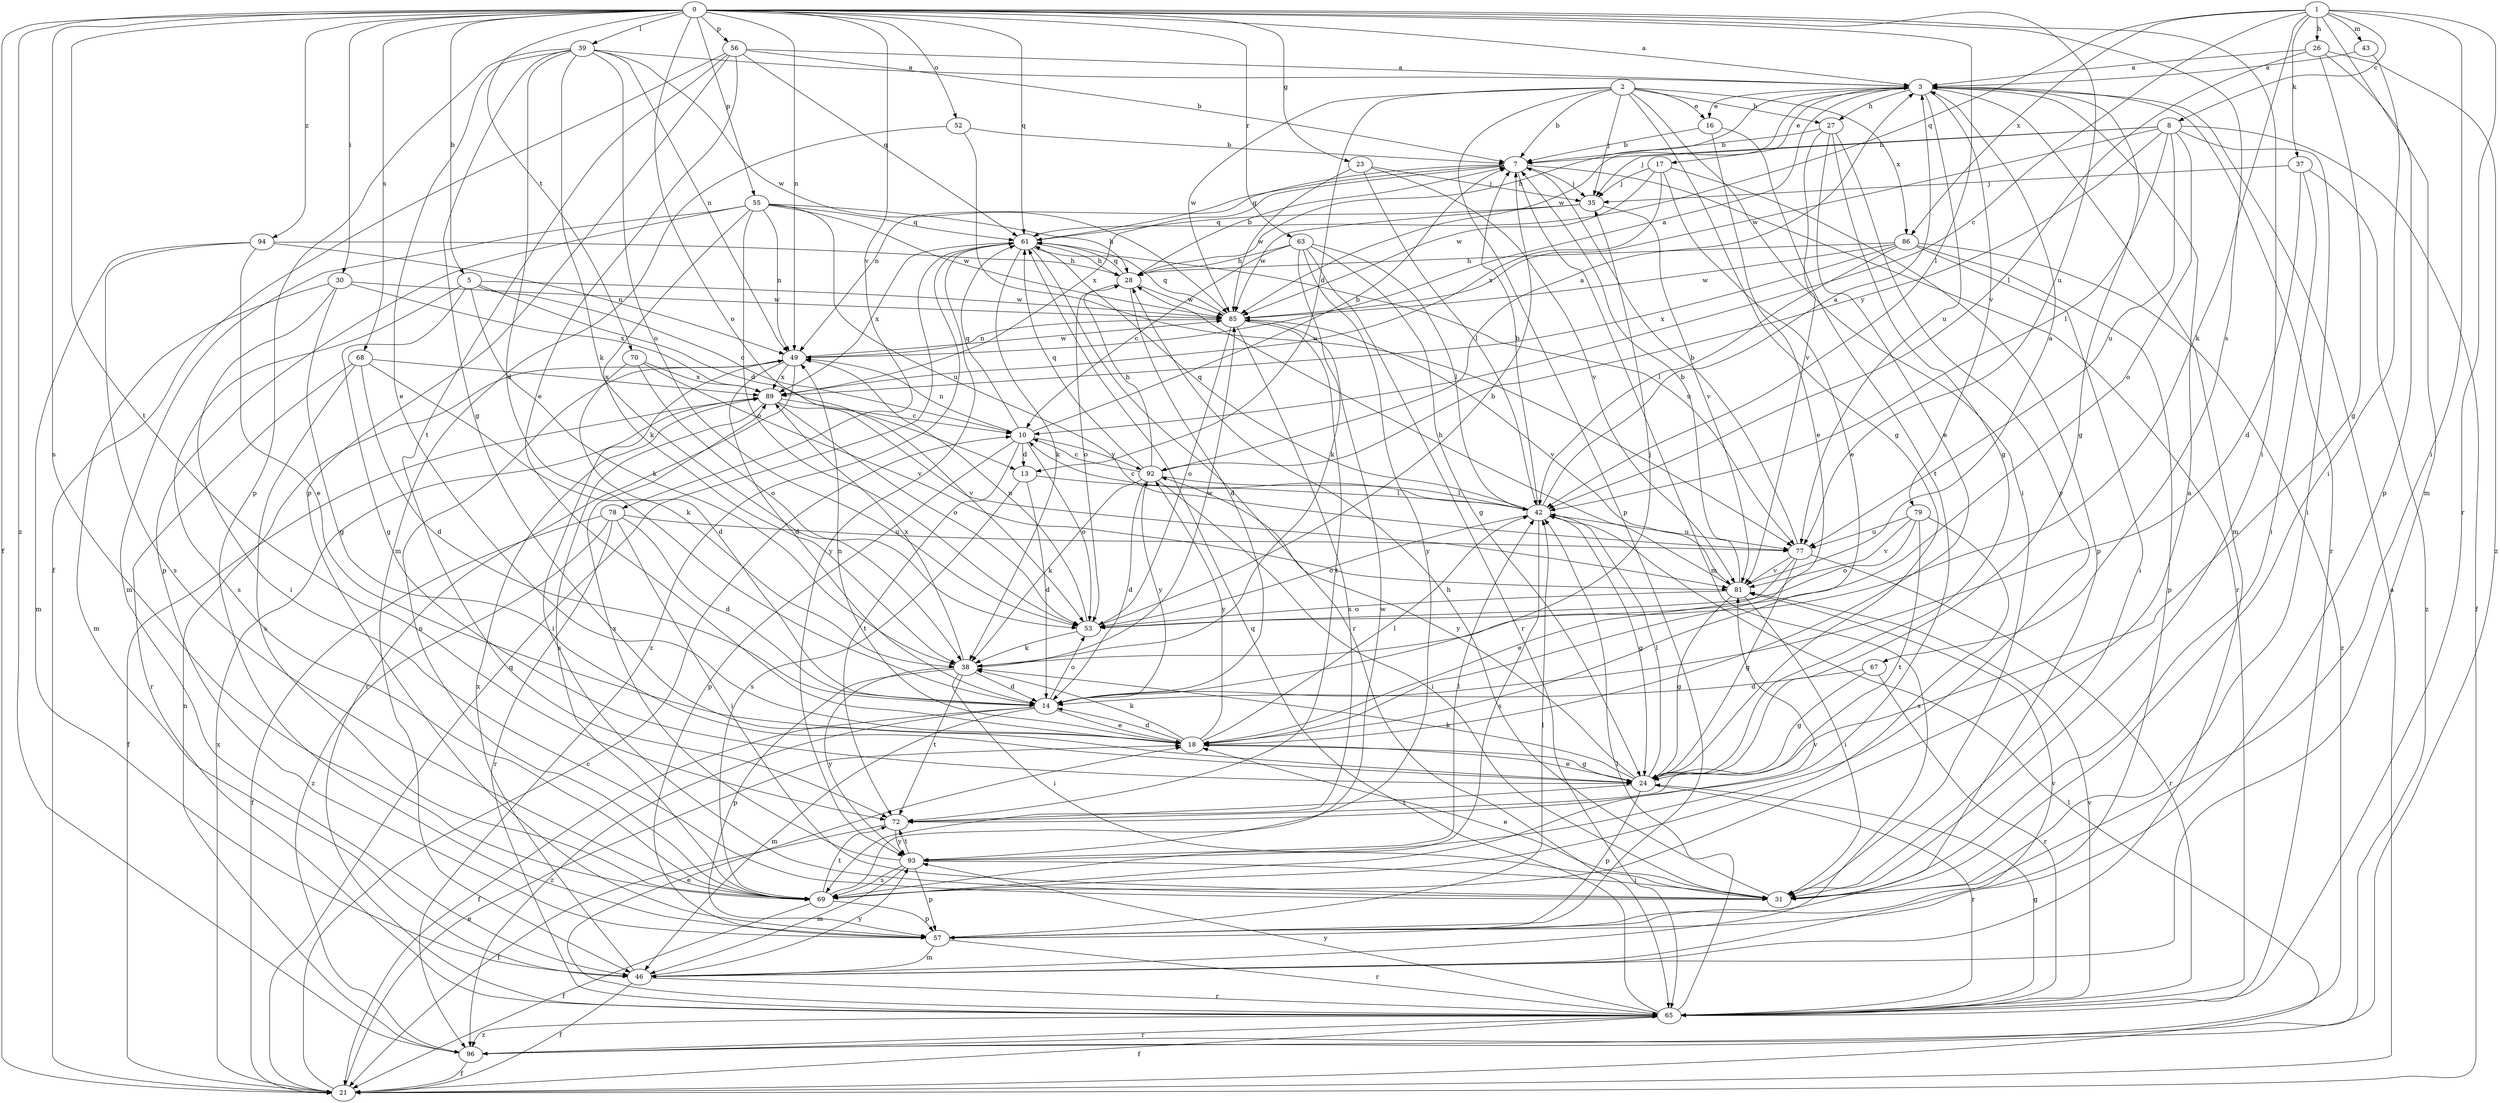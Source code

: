 strict digraph  {
0;
1;
2;
3;
5;
7;
8;
10;
13;
14;
16;
17;
18;
21;
23;
24;
26;
27;
28;
30;
31;
35;
37;
38;
39;
42;
43;
46;
49;
52;
53;
55;
56;
57;
61;
63;
65;
67;
68;
69;
70;
72;
77;
78;
79;
81;
85;
86;
89;
92;
93;
94;
96;
0 -> 3  [label=a];
0 -> 5  [label=b];
0 -> 21  [label=f];
0 -> 23  [label=g];
0 -> 30  [label=i];
0 -> 31  [label=i];
0 -> 39  [label=l];
0 -> 42  [label=l];
0 -> 49  [label=n];
0 -> 52  [label=o];
0 -> 53  [label=o];
0 -> 55  [label=p];
0 -> 56  [label=p];
0 -> 61  [label=q];
0 -> 63  [label=r];
0 -> 67  [label=s];
0 -> 68  [label=s];
0 -> 69  [label=s];
0 -> 70  [label=t];
0 -> 72  [label=t];
0 -> 77  [label=u];
0 -> 78  [label=v];
0 -> 94  [label=z];
0 -> 96  [label=z];
1 -> 8  [label=c];
1 -> 10  [label=c];
1 -> 26  [label=h];
1 -> 31  [label=i];
1 -> 37  [label=k];
1 -> 38  [label=k];
1 -> 43  [label=m];
1 -> 46  [label=m];
1 -> 61  [label=q];
1 -> 65  [label=r];
1 -> 86  [label=x];
2 -> 7  [label=b];
2 -> 13  [label=d];
2 -> 16  [label=e];
2 -> 24  [label=g];
2 -> 27  [label=h];
2 -> 31  [label=i];
2 -> 35  [label=j];
2 -> 57  [label=p];
2 -> 85  [label=w];
2 -> 86  [label=x];
3 -> 16  [label=e];
3 -> 17  [label=e];
3 -> 24  [label=g];
3 -> 27  [label=h];
3 -> 28  [label=h];
3 -> 46  [label=m];
3 -> 65  [label=r];
3 -> 77  [label=u];
3 -> 79  [label=v];
3 -> 85  [label=w];
5 -> 10  [label=c];
5 -> 13  [label=d];
5 -> 24  [label=g];
5 -> 38  [label=k];
5 -> 69  [label=s];
5 -> 85  [label=w];
7 -> 35  [label=j];
7 -> 46  [label=m];
7 -> 49  [label=n];
7 -> 61  [label=q];
7 -> 65  [label=r];
7 -> 89  [label=x];
8 -> 7  [label=b];
8 -> 21  [label=f];
8 -> 31  [label=i];
8 -> 35  [label=j];
8 -> 42  [label=l];
8 -> 53  [label=o];
8 -> 77  [label=u];
8 -> 85  [label=w];
8 -> 92  [label=y];
10 -> 7  [label=b];
10 -> 13  [label=d];
10 -> 49  [label=n];
10 -> 53  [label=o];
10 -> 57  [label=p];
10 -> 61  [label=q];
10 -> 72  [label=t];
10 -> 92  [label=y];
13 -> 14  [label=d];
13 -> 42  [label=l];
13 -> 69  [label=s];
14 -> 18  [label=e];
14 -> 21  [label=f];
14 -> 35  [label=j];
14 -> 46  [label=m];
14 -> 53  [label=o];
14 -> 92  [label=y];
14 -> 96  [label=z];
16 -> 7  [label=b];
16 -> 18  [label=e];
16 -> 72  [label=t];
17 -> 18  [label=e];
17 -> 35  [label=j];
17 -> 57  [label=p];
17 -> 85  [label=w];
17 -> 89  [label=x];
18 -> 14  [label=d];
18 -> 24  [label=g];
18 -> 38  [label=k];
18 -> 42  [label=l];
18 -> 49  [label=n];
18 -> 92  [label=y];
21 -> 3  [label=a];
21 -> 10  [label=c];
21 -> 18  [label=e];
21 -> 42  [label=l];
21 -> 61  [label=q];
21 -> 89  [label=x];
23 -> 35  [label=j];
23 -> 42  [label=l];
23 -> 81  [label=v];
23 -> 85  [label=w];
24 -> 18  [label=e];
24 -> 38  [label=k];
24 -> 42  [label=l];
24 -> 57  [label=p];
24 -> 65  [label=r];
24 -> 72  [label=t];
24 -> 92  [label=y];
26 -> 3  [label=a];
26 -> 24  [label=g];
26 -> 42  [label=l];
26 -> 57  [label=p];
26 -> 96  [label=z];
27 -> 7  [label=b];
27 -> 18  [label=e];
27 -> 24  [label=g];
27 -> 81  [label=v];
27 -> 93  [label=y];
28 -> 7  [label=b];
28 -> 14  [label=d];
28 -> 53  [label=o];
28 -> 61  [label=q];
28 -> 85  [label=w];
30 -> 24  [label=g];
30 -> 31  [label=i];
30 -> 46  [label=m];
30 -> 85  [label=w];
30 -> 89  [label=x];
31 -> 18  [label=e];
31 -> 28  [label=h];
35 -> 61  [label=q];
35 -> 81  [label=v];
35 -> 85  [label=w];
37 -> 14  [label=d];
37 -> 31  [label=i];
37 -> 35  [label=j];
37 -> 96  [label=z];
38 -> 14  [label=d];
38 -> 31  [label=i];
38 -> 57  [label=p];
38 -> 72  [label=t];
38 -> 85  [label=w];
38 -> 89  [label=x];
38 -> 93  [label=y];
39 -> 3  [label=a];
39 -> 14  [label=d];
39 -> 18  [label=e];
39 -> 24  [label=g];
39 -> 38  [label=k];
39 -> 49  [label=n];
39 -> 53  [label=o];
39 -> 57  [label=p];
39 -> 85  [label=w];
42 -> 3  [label=a];
42 -> 7  [label=b];
42 -> 10  [label=c];
42 -> 24  [label=g];
42 -> 53  [label=o];
42 -> 61  [label=q];
42 -> 69  [label=s];
42 -> 77  [label=u];
43 -> 3  [label=a];
43 -> 31  [label=i];
46 -> 21  [label=f];
46 -> 65  [label=r];
46 -> 81  [label=v];
46 -> 89  [label=x];
46 -> 93  [label=y];
49 -> 3  [label=a];
49 -> 14  [label=d];
49 -> 31  [label=i];
49 -> 65  [label=r];
49 -> 85  [label=w];
49 -> 89  [label=x];
52 -> 7  [label=b];
52 -> 46  [label=m];
52 -> 77  [label=u];
53 -> 7  [label=b];
53 -> 38  [label=k];
53 -> 49  [label=n];
55 -> 28  [label=h];
55 -> 38  [label=k];
55 -> 46  [label=m];
55 -> 49  [label=n];
55 -> 53  [label=o];
55 -> 57  [label=p];
55 -> 61  [label=q];
55 -> 77  [label=u];
55 -> 85  [label=w];
56 -> 3  [label=a];
56 -> 7  [label=b];
56 -> 18  [label=e];
56 -> 21  [label=f];
56 -> 57  [label=p];
56 -> 61  [label=q];
56 -> 72  [label=t];
57 -> 42  [label=l];
57 -> 46  [label=m];
57 -> 65  [label=r];
61 -> 28  [label=h];
61 -> 38  [label=k];
61 -> 65  [label=r];
61 -> 77  [label=u];
61 -> 89  [label=x];
61 -> 93  [label=y];
61 -> 96  [label=z];
63 -> 10  [label=c];
63 -> 24  [label=g];
63 -> 28  [label=h];
63 -> 38  [label=k];
63 -> 42  [label=l];
63 -> 65  [label=r];
63 -> 93  [label=y];
65 -> 18  [label=e];
65 -> 21  [label=f];
65 -> 24  [label=g];
65 -> 42  [label=l];
65 -> 61  [label=q];
65 -> 81  [label=v];
65 -> 93  [label=y];
65 -> 96  [label=z];
67 -> 14  [label=d];
67 -> 24  [label=g];
67 -> 65  [label=r];
68 -> 14  [label=d];
68 -> 38  [label=k];
68 -> 65  [label=r];
68 -> 69  [label=s];
68 -> 89  [label=x];
69 -> 3  [label=a];
69 -> 21  [label=f];
69 -> 49  [label=n];
69 -> 57  [label=p];
69 -> 72  [label=t];
69 -> 81  [label=v];
69 -> 85  [label=w];
70 -> 14  [label=d];
70 -> 53  [label=o];
70 -> 81  [label=v];
70 -> 89  [label=x];
72 -> 21  [label=f];
72 -> 93  [label=y];
77 -> 7  [label=b];
77 -> 18  [label=e];
77 -> 24  [label=g];
77 -> 65  [label=r];
77 -> 81  [label=v];
78 -> 14  [label=d];
78 -> 21  [label=f];
78 -> 31  [label=i];
78 -> 65  [label=r];
78 -> 77  [label=u];
78 -> 96  [label=z];
79 -> 53  [label=o];
79 -> 69  [label=s];
79 -> 72  [label=t];
79 -> 77  [label=u];
79 -> 81  [label=v];
81 -> 3  [label=a];
81 -> 7  [label=b];
81 -> 24  [label=g];
81 -> 28  [label=h];
81 -> 31  [label=i];
81 -> 53  [label=o];
85 -> 49  [label=n];
85 -> 53  [label=o];
85 -> 61  [label=q];
85 -> 69  [label=s];
85 -> 72  [label=t];
85 -> 81  [label=v];
86 -> 28  [label=h];
86 -> 31  [label=i];
86 -> 42  [label=l];
86 -> 57  [label=p];
86 -> 85  [label=w];
86 -> 89  [label=x];
86 -> 96  [label=z];
89 -> 10  [label=c];
89 -> 21  [label=f];
89 -> 53  [label=o];
89 -> 69  [label=s];
89 -> 81  [label=v];
92 -> 3  [label=a];
92 -> 10  [label=c];
92 -> 14  [label=d];
92 -> 28  [label=h];
92 -> 31  [label=i];
92 -> 38  [label=k];
92 -> 42  [label=l];
92 -> 61  [label=q];
93 -> 31  [label=i];
93 -> 42  [label=l];
93 -> 46  [label=m];
93 -> 57  [label=p];
93 -> 69  [label=s];
93 -> 72  [label=t];
93 -> 89  [label=x];
94 -> 18  [label=e];
94 -> 28  [label=h];
94 -> 46  [label=m];
94 -> 49  [label=n];
94 -> 69  [label=s];
96 -> 21  [label=f];
96 -> 49  [label=n];
96 -> 65  [label=r];
}
